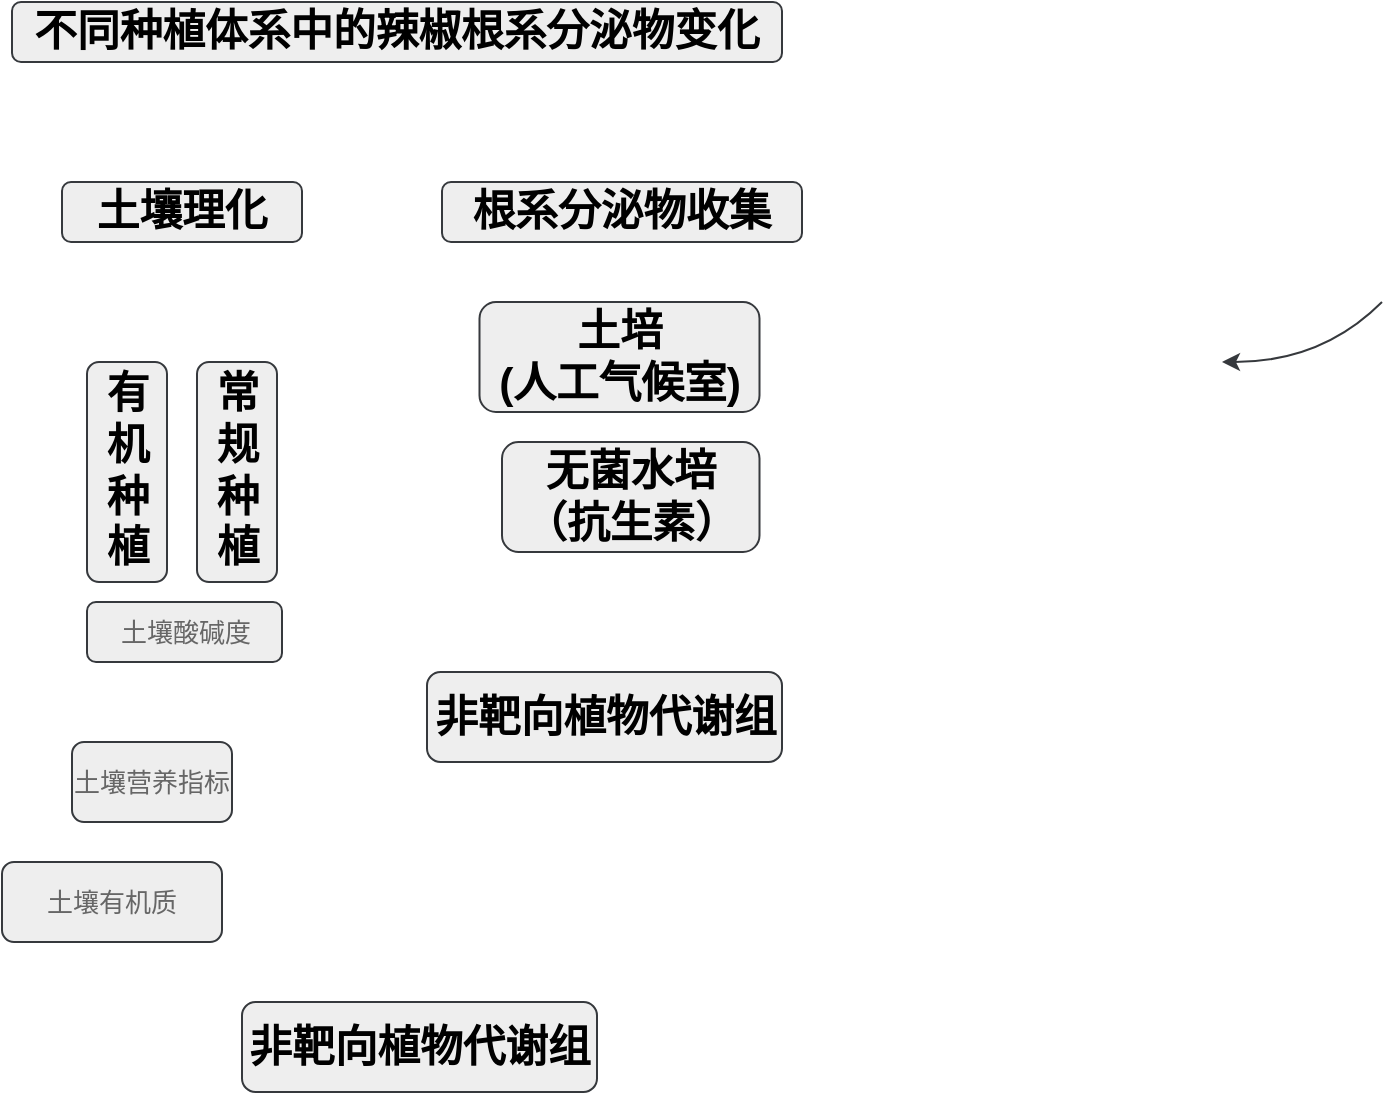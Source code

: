 <mxfile version="14.4.3" type="github">
  <diagram id="QDtG73jCpwaWWLSm4ETX" name="第 1 页">
    <mxGraphModel dx="1640" dy="441" grid="1" gridSize="10" guides="1" tooltips="1" connect="1" arrows="1" fold="1" page="1" pageScale="1" pageWidth="827" pageHeight="1169" math="0" shadow="0">
      <root>
        <mxCell id="0" />
        <mxCell id="1" parent="0" />
        <mxCell id="WCuqPz3NQp58f8Igei0k-4" value="" style="curved=1;endArrow=classic;html=1;fillColor=#eeeeee;strokeColor=#36393d;" edge="1" parent="1">
          <mxGeometry width="50" height="50" relative="1" as="geometry">
            <mxPoint x="440" y="400" as="sourcePoint" />
            <mxPoint x="360" y="430" as="targetPoint" />
            <Array as="points">
              <mxPoint x="410" y="430" />
            </Array>
          </mxGeometry>
        </mxCell>
        <mxCell id="WCuqPz3NQp58f8Igei0k-5" value="&lt;p style=&quot;margin-top: 0pt ; margin-bottom: 0pt ; margin-left: 0in ; direction: ltr ; unicode-bidi: embed ; word-break: normal&quot;&gt;&lt;span style=&quot;font-size: 16pt ; font-weight: bold&quot;&gt;不同&lt;/span&gt;&lt;span style=&quot;font-size: 16pt ; font-weight: bold&quot;&gt;种植&lt;/span&gt;&lt;span style=&quot;font-size: 16pt ; font-weight: bold&quot;&gt;体系中&lt;/span&gt;&lt;span style=&quot;font-size: 16pt ; font-weight: bold&quot;&gt;的&lt;/span&gt;&lt;span style=&quot;font-size: 16pt ; font-weight: bold&quot;&gt;辣椒&lt;/span&gt;&lt;span style=&quot;font-size: 16pt ; font-weight: bold&quot;&gt;根系分泌物&lt;/span&gt;&lt;span style=&quot;font-size: 16pt ; font-weight: bold&quot;&gt;变化&lt;/span&gt;&lt;/p&gt;" style="rounded=1;whiteSpace=wrap;html=1;fillColor=#eeeeee;strokeColor=#36393d;spacing=2;" vertex="1" parent="1">
          <mxGeometry x="-245" y="250" width="385" height="30" as="geometry" />
        </mxCell>
        <mxCell id="WCuqPz3NQp58f8Igei0k-6" value="&lt;p style=&quot;margin-top: 0pt ; margin-bottom: 0pt ; margin-left: 0in ; direction: ltr ; unicode-bidi: embed ; word-break: normal&quot;&gt;&lt;span style=&quot;font-size: 16pt ; font-weight: bold&quot;&gt;土壤理化&lt;/span&gt;&lt;/p&gt;" style="whiteSpace=wrap;html=1;rounded=1;fillColor=#eeeeee;strokeColor=#36393d;" vertex="1" parent="1">
          <mxGeometry x="-220" y="340" width="120" height="30" as="geometry" />
        </mxCell>
        <mxCell id="WCuqPz3NQp58f8Igei0k-8" value="&lt;p style=&quot;margin-top: 0pt ; margin-bottom: 0pt ; margin-left: 0in ; direction: ltr ; unicode-bidi: embed ; word-break: normal&quot;&gt;&lt;span style=&quot;font-size: 16pt ; font-weight: bold&quot;&gt;有机种植&lt;/span&gt;&lt;/p&gt;" style="whiteSpace=wrap;html=1;rounded=1;fillColor=#eeeeee;strokeColor=#36393d;" vertex="1" parent="1">
          <mxGeometry x="-207.5" y="430" width="40" height="110" as="geometry" />
        </mxCell>
        <mxCell id="WCuqPz3NQp58f8Igei0k-9" value="&lt;p style=&quot;margin-top: 0pt ; margin-bottom: 0pt ; margin-left: 0in ; direction: ltr ; unicode-bidi: embed ; word-break: normal&quot;&gt;&lt;span style=&quot;font-size: 16pt ; font-weight: bold&quot;&gt;常规种植&lt;/span&gt;&lt;/p&gt;" style="whiteSpace=wrap;html=1;rounded=1;fillColor=#eeeeee;strokeColor=#36393d;" vertex="1" parent="1">
          <mxGeometry x="-152.5" y="430" width="40" height="110" as="geometry" />
        </mxCell>
        <mxCell id="WCuqPz3NQp58f8Igei0k-10" value="&lt;p style=&quot;margin-top: 0pt ; margin-bottom: 0pt ; margin-left: 0in ; direction: ltr ; unicode-bidi: embed ; word-break: normal&quot;&gt;&lt;span style=&quot;font-size: 16pt ; font-weight: bold&quot;&gt;根系分泌物收集&lt;/span&gt;&lt;/p&gt;" style="whiteSpace=wrap;html=1;rounded=1;fillColor=#eeeeee;strokeColor=#36393d;" vertex="1" parent="1">
          <mxGeometry x="-30" y="340" width="180" height="30" as="geometry" />
        </mxCell>
        <mxCell id="WCuqPz3NQp58f8Igei0k-11" value="&lt;p style=&quot;margin-top: 0pt ; margin-bottom: 0pt ; margin-left: 0in ; direction: ltr ; unicode-bidi: embed ; word-break: normal&quot;&gt;&lt;span style=&quot;font-size: 16pt ; font-weight: bold&quot;&gt;土培&lt;/span&gt;&lt;/p&gt;&lt;span style=&quot;font-size: 21.333px ; font-weight: 700&quot;&gt;(人工气候室&lt;/span&gt;&lt;span style=&quot;font-weight: 700 ; font-size: 21.333px&quot;&gt;)&lt;/span&gt;&lt;span style=&quot;font-size: 21.333px ; font-weight: 700&quot;&gt;&lt;br&gt;&lt;/span&gt;" style="whiteSpace=wrap;html=1;rounded=1;fillColor=#eeeeee;strokeColor=#36393d;" vertex="1" parent="1">
          <mxGeometry x="-11.25" y="400" width="140" height="55" as="geometry" />
        </mxCell>
        <mxCell id="WCuqPz3NQp58f8Igei0k-12" value="&lt;p style=&quot;margin-top: 0pt ; margin-bottom: 0pt ; margin-left: 0in ; direction: ltr ; unicode-bidi: embed ; word-break: normal&quot;&gt;&lt;span style=&quot;font-size: 16pt ; font-weight: bold&quot;&gt;无菌水培&lt;/span&gt;&lt;/p&gt;&lt;p style=&quot;margin-top: 0pt ; margin-bottom: 0pt ; margin-left: 0in ; direction: ltr ; unicode-bidi: embed ; word-break: normal&quot;&gt;&lt;span style=&quot;font-size: 16pt ; font-weight: bold&quot;&gt;（抗生素）&lt;/span&gt;&lt;/p&gt;" style="whiteSpace=wrap;html=1;rounded=1;fillColor=#eeeeee;strokeColor=#36393d;" vertex="1" parent="1">
          <mxGeometry y="470" width="128.75" height="55" as="geometry" />
        </mxCell>
        <mxCell id="WCuqPz3NQp58f8Igei0k-13" value="&lt;p style=&quot;margin-top: 0pt ; margin-bottom: 0pt ; margin-left: 0in ; direction: ltr ; unicode-bidi: embed ; word-break: normal&quot;&gt;&lt;span style=&quot;font-size: 16pt ; font-weight: bold&quot;&gt;非靶向&lt;/span&gt;&lt;span style=&quot;font-size: 16pt ; font-weight: bold&quot;&gt;植物&lt;/span&gt;&lt;span style=&quot;font-size: 16pt ; font-weight: bold&quot;&gt;代谢组&lt;/span&gt;&lt;/p&gt;" style="whiteSpace=wrap;html=1;rounded=1;fillColor=#eeeeee;strokeColor=#36393d;" vertex="1" parent="1">
          <mxGeometry x="-37.5" y="585" width="177.5" height="45" as="geometry" />
        </mxCell>
        <mxCell id="WCuqPz3NQp58f8Igei0k-14" value="&lt;p style=&quot;margin-top: 0pt ; margin-bottom: 0pt ; margin-left: 0in ; direction: ltr ; unicode-bidi: embed ; word-break: normal&quot;&gt;&lt;span style=&quot;font-size: 16pt ; font-weight: bold&quot;&gt;非靶向&lt;/span&gt;&lt;span style=&quot;font-size: 16pt ; font-weight: bold&quot;&gt;植物&lt;/span&gt;&lt;span style=&quot;font-size: 16pt ; font-weight: bold&quot;&gt;代谢组&lt;/span&gt;&lt;/p&gt;" style="whiteSpace=wrap;html=1;rounded=1;fillColor=#eeeeee;strokeColor=#36393d;" vertex="1" parent="1">
          <mxGeometry x="-130" y="750" width="177.5" height="45" as="geometry" />
        </mxCell>
        <mxCell id="WCuqPz3NQp58f8Igei0k-15" value="&lt;p style=&quot;margin-top: 0pt ; margin-bottom: 0pt ; margin-left: 0in ; direction: ltr ; unicode-bidi: embed ; word-break: normal&quot;&gt;&lt;span style=&quot;color: rgb(102 , 102 , 102) ; font-family: &amp;#34;microsoft yahei&amp;#34; , &amp;#34;arial&amp;#34; , &amp;#34;helvetica&amp;#34; , sans-serif ; font-size: 13px ; text-align: left&quot;&gt;土壤酸碱度&lt;/span&gt;&lt;br&gt;&lt;/p&gt;" style="whiteSpace=wrap;html=1;rounded=1;fillColor=#eeeeee;strokeColor=#36393d;" vertex="1" parent="1">
          <mxGeometry x="-207.5" y="550" width="97.5" height="30" as="geometry" />
        </mxCell>
        <mxCell id="WCuqPz3NQp58f8Igei0k-16" value="&lt;span style=&quot;color: rgb(102 , 102 , 102) ; font-family: &amp;#34;microsoft yahei&amp;#34; , &amp;#34;arial&amp;#34; , &amp;#34;helvetica&amp;#34; , sans-serif ; font-size: 13px ; text-align: left&quot;&gt;土壤营养指标&lt;/span&gt;" style="whiteSpace=wrap;html=1;rounded=1;fillColor=#eeeeee;strokeColor=#36393d;" vertex="1" parent="1">
          <mxGeometry x="-215" y="620" width="80" height="40" as="geometry" />
        </mxCell>
        <mxCell id="WCuqPz3NQp58f8Igei0k-17" value="&lt;span style=&quot;color: rgb(102 , 102 , 102) ; font-family: &amp;#34;microsoft yahei&amp;#34; , &amp;#34;arial&amp;#34; , &amp;#34;helvetica&amp;#34; , sans-serif ; font-size: 13px ; text-align: left&quot;&gt;土壤有机质&lt;/span&gt;" style="whiteSpace=wrap;html=1;rounded=1;fillColor=#eeeeee;strokeColor=#36393d;" vertex="1" parent="1">
          <mxGeometry x="-250" y="680" width="110" height="40" as="geometry" />
        </mxCell>
      </root>
    </mxGraphModel>
  </diagram>
</mxfile>
